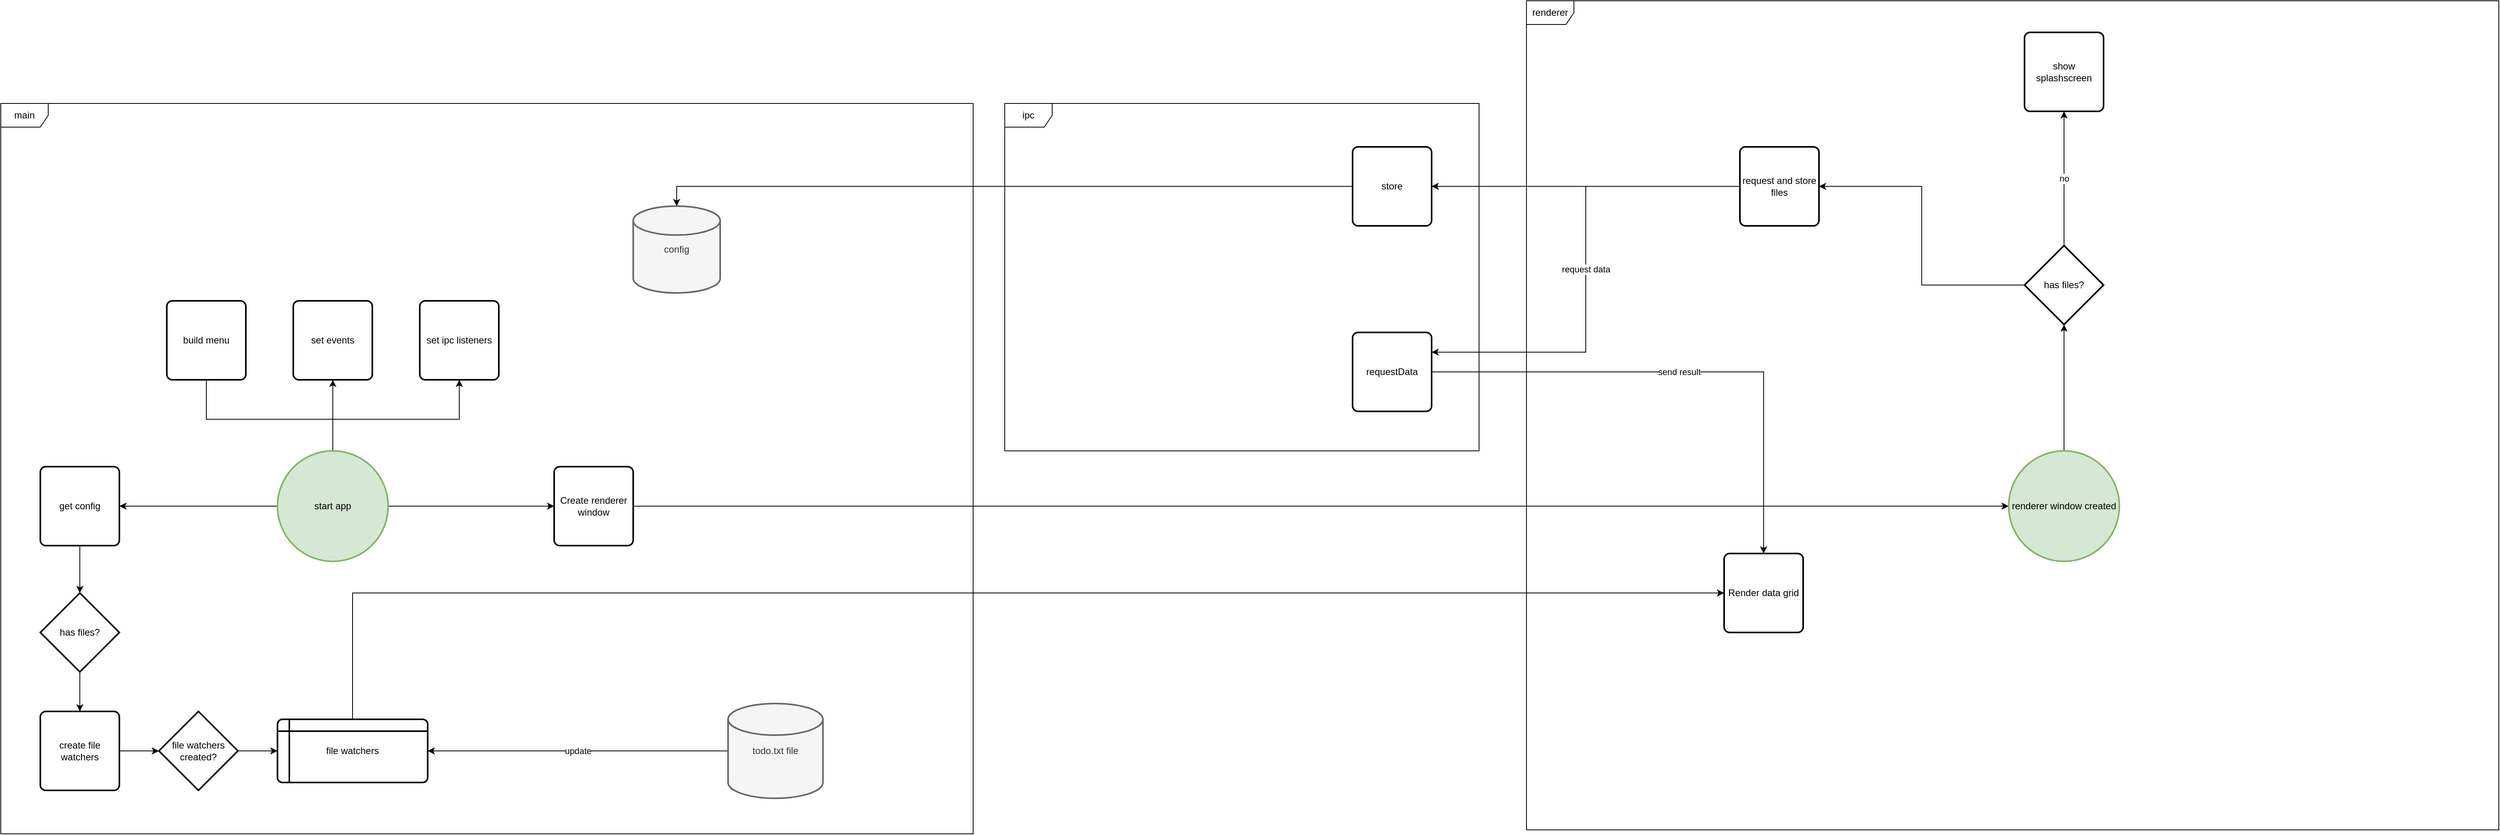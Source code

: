 <mxfile version="21.6.5" type="device">
  <diagram id="C5RBs43oDa-KdzZeNtuy" name="Page-1">
    <mxGraphModel dx="2388" dy="2678" grid="1" gridSize="10" guides="1" tooltips="1" connect="1" arrows="1" fold="1" page="1" pageScale="1" pageWidth="1920" pageHeight="1200" math="0" shadow="0">
      <root>
        <mxCell id="WIyWlLk6GJQsqaUBKTNV-0" />
        <mxCell id="WIyWlLk6GJQsqaUBKTNV-1" parent="WIyWlLk6GJQsqaUBKTNV-0" />
        <mxCell id="hagkJTtsWjJV-48GKheM-72" value="main" style="shape=umlFrame;whiteSpace=wrap;html=1;pointerEvents=0;" parent="WIyWlLk6GJQsqaUBKTNV-1" vertex="1">
          <mxGeometry x="70" y="-1000" width="1230" height="925" as="geometry" />
        </mxCell>
        <mxCell id="hagkJTtsWjJV-48GKheM-73" value="renderer" style="shape=umlFrame;whiteSpace=wrap;html=1;pointerEvents=0;" parent="WIyWlLk6GJQsqaUBKTNV-1" vertex="1">
          <mxGeometry x="2000" y="-1130" width="1230" height="1050" as="geometry" />
        </mxCell>
        <mxCell id="hagkJTtsWjJV-48GKheM-78" style="edgeStyle=orthogonalEdgeStyle;rounded=0;orthogonalLoop=1;jettySize=auto;html=1;exitX=0;exitY=0.5;exitDx=0;exitDy=0;exitPerimeter=0;" parent="WIyWlLk6GJQsqaUBKTNV-1" source="hagkJTtsWjJV-48GKheM-74" target="hagkJTtsWjJV-48GKheM-75" edge="1">
          <mxGeometry relative="1" as="geometry" />
        </mxCell>
        <mxCell id="hagkJTtsWjJV-48GKheM-80" style="edgeStyle=orthogonalEdgeStyle;rounded=0;orthogonalLoop=1;jettySize=auto;html=1;exitX=1;exitY=0.5;exitDx=0;exitDy=0;exitPerimeter=0;" parent="WIyWlLk6GJQsqaUBKTNV-1" source="hagkJTtsWjJV-48GKheM-74" target="hagkJTtsWjJV-48GKheM-79" edge="1">
          <mxGeometry relative="1" as="geometry" />
        </mxCell>
        <mxCell id="hagkJTtsWjJV-48GKheM-90" style="edgeStyle=orthogonalEdgeStyle;rounded=0;orthogonalLoop=1;jettySize=auto;html=1;entryX=0.5;entryY=1;entryDx=0;entryDy=0;" parent="WIyWlLk6GJQsqaUBKTNV-1" source="hagkJTtsWjJV-48GKheM-74" target="hagkJTtsWjJV-48GKheM-89" edge="1">
          <mxGeometry relative="1" as="geometry" />
        </mxCell>
        <mxCell id="7ify3Fju41CJI7I6Dg4X-1" style="edgeStyle=orthogonalEdgeStyle;rounded=0;orthogonalLoop=1;jettySize=auto;html=1;entryX=0.5;entryY=1;entryDx=0;entryDy=0;" edge="1" parent="WIyWlLk6GJQsqaUBKTNV-1">
          <mxGeometry relative="1" as="geometry">
            <mxPoint x="490" y="-600" as="sourcePoint" />
            <mxPoint x="330" y="-690" as="targetPoint" />
            <Array as="points">
              <mxPoint x="330" y="-600" />
            </Array>
          </mxGeometry>
        </mxCell>
        <mxCell id="7ify3Fju41CJI7I6Dg4X-2" style="edgeStyle=orthogonalEdgeStyle;rounded=0;orthogonalLoop=1;jettySize=auto;html=1;entryX=0.5;entryY=1;entryDx=0;entryDy=0;exitX=0.5;exitY=0;exitDx=0;exitDy=0;exitPerimeter=0;" edge="1" parent="WIyWlLk6GJQsqaUBKTNV-1" source="hagkJTtsWjJV-48GKheM-74" target="hagkJTtsWjJV-48GKheM-91">
          <mxGeometry relative="1" as="geometry">
            <Array as="points">
              <mxPoint x="490" y="-600" />
              <mxPoint x="650" y="-600" />
            </Array>
          </mxGeometry>
        </mxCell>
        <mxCell id="hagkJTtsWjJV-48GKheM-74" value="start app" style="strokeWidth=2;html=1;shape=mxgraph.flowchart.start_1;whiteSpace=wrap;fillColor=#d5e8d4;strokeColor=#82b366;" parent="WIyWlLk6GJQsqaUBKTNV-1" vertex="1">
          <mxGeometry x="420" y="-560" width="140" height="140" as="geometry" />
        </mxCell>
        <mxCell id="hagkJTtsWjJV-48GKheM-97" style="edgeStyle=orthogonalEdgeStyle;rounded=0;orthogonalLoop=1;jettySize=auto;html=1;exitX=0.5;exitY=1;exitDx=0;exitDy=0;entryX=0.5;entryY=0;entryDx=0;entryDy=0;entryPerimeter=0;" parent="WIyWlLk6GJQsqaUBKTNV-1" source="hagkJTtsWjJV-48GKheM-75" target="hagkJTtsWjJV-48GKheM-94" edge="1">
          <mxGeometry relative="1" as="geometry" />
        </mxCell>
        <mxCell id="hagkJTtsWjJV-48GKheM-75" value="get config" style="rounded=1;whiteSpace=wrap;html=1;absoluteArcSize=1;arcSize=14;strokeWidth=2;" parent="WIyWlLk6GJQsqaUBKTNV-1" vertex="1">
          <mxGeometry x="120" y="-540" width="100" height="100" as="geometry" />
        </mxCell>
        <mxCell id="hagkJTtsWjJV-48GKheM-88" style="edgeStyle=orthogonalEdgeStyle;rounded=0;orthogonalLoop=1;jettySize=auto;html=1;entryX=0;entryY=0.5;entryDx=0;entryDy=0;entryPerimeter=0;" parent="WIyWlLk6GJQsqaUBKTNV-1" source="hagkJTtsWjJV-48GKheM-79" target="hagkJTtsWjJV-48GKheM-115" edge="1">
          <mxGeometry relative="1" as="geometry">
            <mxPoint x="2590" y="-579.923" as="targetPoint" />
            <Array as="points" />
          </mxGeometry>
        </mxCell>
        <mxCell id="hagkJTtsWjJV-48GKheM-79" value="Create renderer window" style="rounded=1;whiteSpace=wrap;html=1;absoluteArcSize=1;arcSize=14;strokeWidth=2;" parent="WIyWlLk6GJQsqaUBKTNV-1" vertex="1">
          <mxGeometry x="770" y="-540" width="100" height="100" as="geometry" />
        </mxCell>
        <mxCell id="hagkJTtsWjJV-48GKheM-89" value="set events" style="rounded=1;whiteSpace=wrap;html=1;absoluteArcSize=1;arcSize=14;strokeWidth=2;" parent="WIyWlLk6GJQsqaUBKTNV-1" vertex="1">
          <mxGeometry x="440" y="-750" width="100" height="100" as="geometry" />
        </mxCell>
        <mxCell id="hagkJTtsWjJV-48GKheM-91" value="set ipc listeners" style="rounded=1;whiteSpace=wrap;html=1;absoluteArcSize=1;arcSize=14;strokeWidth=2;" parent="WIyWlLk6GJQsqaUBKTNV-1" vertex="1">
          <mxGeometry x="600" y="-750" width="100" height="100" as="geometry" />
        </mxCell>
        <mxCell id="hagkJTtsWjJV-48GKheM-99" style="edgeStyle=orthogonalEdgeStyle;rounded=0;orthogonalLoop=1;jettySize=auto;html=1;exitX=0.5;exitY=1;exitDx=0;exitDy=0;exitPerimeter=0;entryX=0.5;entryY=0;entryDx=0;entryDy=0;" parent="WIyWlLk6GJQsqaUBKTNV-1" source="hagkJTtsWjJV-48GKheM-94" target="hagkJTtsWjJV-48GKheM-98" edge="1">
          <mxGeometry relative="1" as="geometry" />
        </mxCell>
        <mxCell id="hagkJTtsWjJV-48GKheM-94" value="has files?" style="strokeWidth=2;html=1;shape=mxgraph.flowchart.decision;whiteSpace=wrap;" parent="WIyWlLk6GJQsqaUBKTNV-1" vertex="1">
          <mxGeometry x="120" y="-380" width="100" height="100" as="geometry" />
        </mxCell>
        <mxCell id="hagkJTtsWjJV-48GKheM-108" style="edgeStyle=orthogonalEdgeStyle;rounded=0;orthogonalLoop=1;jettySize=auto;html=1;exitX=1;exitY=0.5;exitDx=0;exitDy=0;entryX=0;entryY=0.5;entryDx=0;entryDy=0;entryPerimeter=0;" parent="WIyWlLk6GJQsqaUBKTNV-1" source="hagkJTtsWjJV-48GKheM-98" target="hagkJTtsWjJV-48GKheM-107" edge="1">
          <mxGeometry relative="1" as="geometry" />
        </mxCell>
        <mxCell id="hagkJTtsWjJV-48GKheM-98" value="create file watchers" style="rounded=1;whiteSpace=wrap;html=1;absoluteArcSize=1;arcSize=14;strokeWidth=2;" parent="WIyWlLk6GJQsqaUBKTNV-1" vertex="1">
          <mxGeometry x="120" y="-230" width="100" height="100" as="geometry" />
        </mxCell>
        <mxCell id="hagkJTtsWjJV-48GKheM-105" value="update" style="edgeStyle=orthogonalEdgeStyle;rounded=0;orthogonalLoop=1;jettySize=auto;html=1;exitX=0;exitY=0.5;exitDx=0;exitDy=0;exitPerimeter=0;entryX=1;entryY=0.5;entryDx=0;entryDy=0;" parent="WIyWlLk6GJQsqaUBKTNV-1" source="hagkJTtsWjJV-48GKheM-103" target="hagkJTtsWjJV-48GKheM-106" edge="1">
          <mxGeometry relative="1" as="geometry">
            <mxPoint x="870" y="-180" as="targetPoint" />
          </mxGeometry>
        </mxCell>
        <mxCell id="hagkJTtsWjJV-48GKheM-103" value="todo.txt file" style="strokeWidth=2;html=1;shape=mxgraph.flowchart.database;whiteSpace=wrap;fillColor=#f5f5f5;fontColor=#333333;strokeColor=#666666;" parent="WIyWlLk6GJQsqaUBKTNV-1" vertex="1">
          <mxGeometry x="990" y="-240" width="120" height="120" as="geometry" />
        </mxCell>
        <mxCell id="hagkJTtsWjJV-48GKheM-113" style="edgeStyle=orthogonalEdgeStyle;rounded=0;orthogonalLoop=1;jettySize=auto;html=1;exitX=0.5;exitY=0;exitDx=0;exitDy=0;entryX=0;entryY=0.5;entryDx=0;entryDy=0;" parent="WIyWlLk6GJQsqaUBKTNV-1" source="hagkJTtsWjJV-48GKheM-106" target="hagkJTtsWjJV-48GKheM-112" edge="1">
          <mxGeometry relative="1" as="geometry" />
        </mxCell>
        <mxCell id="hagkJTtsWjJV-48GKheM-106" value="file watchers&lt;br&gt;" style="shape=internalStorage;whiteSpace=wrap;html=1;dx=15;dy=15;rounded=1;arcSize=8;strokeWidth=2;" parent="WIyWlLk6GJQsqaUBKTNV-1" vertex="1">
          <mxGeometry x="420" y="-220" width="190" height="80" as="geometry" />
        </mxCell>
        <mxCell id="hagkJTtsWjJV-48GKheM-109" style="edgeStyle=orthogonalEdgeStyle;rounded=0;orthogonalLoop=1;jettySize=auto;html=1;entryX=0;entryY=0.5;entryDx=0;entryDy=0;" parent="WIyWlLk6GJQsqaUBKTNV-1" source="hagkJTtsWjJV-48GKheM-107" target="hagkJTtsWjJV-48GKheM-106" edge="1">
          <mxGeometry relative="1" as="geometry" />
        </mxCell>
        <mxCell id="hagkJTtsWjJV-48GKheM-107" value="file watchers created?" style="strokeWidth=2;html=1;shape=mxgraph.flowchart.decision;whiteSpace=wrap;" parent="WIyWlLk6GJQsqaUBKTNV-1" vertex="1">
          <mxGeometry x="270" y="-230" width="100" height="100" as="geometry" />
        </mxCell>
        <mxCell id="hagkJTtsWjJV-48GKheM-112" value="Render data grid" style="rounded=1;whiteSpace=wrap;html=1;absoluteArcSize=1;arcSize=14;strokeWidth=2;" parent="WIyWlLk6GJQsqaUBKTNV-1" vertex="1">
          <mxGeometry x="2250" y="-430" width="100" height="100" as="geometry" />
        </mxCell>
        <mxCell id="7ify3Fju41CJI7I6Dg4X-6" style="edgeStyle=orthogonalEdgeStyle;rounded=0;orthogonalLoop=1;jettySize=auto;html=1;entryX=0.5;entryY=1;entryDx=0;entryDy=0;entryPerimeter=0;" edge="1" parent="WIyWlLk6GJQsqaUBKTNV-1" source="hagkJTtsWjJV-48GKheM-115" target="7ify3Fju41CJI7I6Dg4X-5">
          <mxGeometry relative="1" as="geometry" />
        </mxCell>
        <mxCell id="hagkJTtsWjJV-48GKheM-115" value="renderer window created" style="strokeWidth=2;html=1;shape=mxgraph.flowchart.start_1;whiteSpace=wrap;fillColor=#d5e8d4;strokeColor=#82b366;" parent="WIyWlLk6GJQsqaUBKTNV-1" vertex="1">
          <mxGeometry x="2610" y="-560" width="140" height="140" as="geometry" />
        </mxCell>
        <mxCell id="7ify3Fju41CJI7I6Dg4X-0" value="build menu" style="rounded=1;whiteSpace=wrap;html=1;absoluteArcSize=1;arcSize=14;strokeWidth=2;" vertex="1" parent="WIyWlLk6GJQsqaUBKTNV-1">
          <mxGeometry x="280" y="-750" width="100" height="100" as="geometry" />
        </mxCell>
        <mxCell id="7ify3Fju41CJI7I6Dg4X-4" value="config" style="strokeWidth=2;html=1;shape=mxgraph.flowchart.database;whiteSpace=wrap;fillColor=#f5f5f5;fontColor=#333333;strokeColor=#666666;" vertex="1" parent="WIyWlLk6GJQsqaUBKTNV-1">
          <mxGeometry x="870" y="-870" width="110" height="110" as="geometry" />
        </mxCell>
        <mxCell id="7ify3Fju41CJI7I6Dg4X-10" value="no" style="edgeStyle=orthogonalEdgeStyle;rounded=0;orthogonalLoop=1;jettySize=auto;html=1;entryX=0.5;entryY=1;entryDx=0;entryDy=0;" edge="1" parent="WIyWlLk6GJQsqaUBKTNV-1" source="7ify3Fju41CJI7I6Dg4X-5" target="7ify3Fju41CJI7I6Dg4X-9">
          <mxGeometry relative="1" as="geometry" />
        </mxCell>
        <mxCell id="7ify3Fju41CJI7I6Dg4X-24" style="edgeStyle=orthogonalEdgeStyle;rounded=0;orthogonalLoop=1;jettySize=auto;html=1;entryX=1;entryY=0.5;entryDx=0;entryDy=0;" edge="1" parent="WIyWlLk6GJQsqaUBKTNV-1" source="7ify3Fju41CJI7I6Dg4X-5" target="7ify3Fju41CJI7I6Dg4X-23">
          <mxGeometry relative="1" as="geometry" />
        </mxCell>
        <mxCell id="7ify3Fju41CJI7I6Dg4X-5" value="has files?" style="strokeWidth=2;html=1;shape=mxgraph.flowchart.decision;whiteSpace=wrap;" vertex="1" parent="WIyWlLk6GJQsqaUBKTNV-1">
          <mxGeometry x="2630" y="-820" width="100" height="100" as="geometry" />
        </mxCell>
        <mxCell id="7ify3Fju41CJI7I6Dg4X-9" value="show splashscreen" style="rounded=1;whiteSpace=wrap;html=1;absoluteArcSize=1;arcSize=14;strokeWidth=2;" vertex="1" parent="WIyWlLk6GJQsqaUBKTNV-1">
          <mxGeometry x="2630" y="-1090" width="100" height="100" as="geometry" />
        </mxCell>
        <mxCell id="7ify3Fju41CJI7I6Dg4X-12" value="ipc" style="shape=umlFrame;whiteSpace=wrap;html=1;pointerEvents=0;" vertex="1" parent="WIyWlLk6GJQsqaUBKTNV-1">
          <mxGeometry x="1340" y="-1000" width="600" height="440" as="geometry" />
        </mxCell>
        <mxCell id="7ify3Fju41CJI7I6Dg4X-16" value="send result" style="edgeStyle=orthogonalEdgeStyle;rounded=0;orthogonalLoop=1;jettySize=auto;html=1;exitX=1;exitY=0.25;exitDx=0;exitDy=0;entryX=0.5;entryY=0;entryDx=0;entryDy=0;" edge="1" parent="WIyWlLk6GJQsqaUBKTNV-1" source="7ify3Fju41CJI7I6Dg4X-13" target="hagkJTtsWjJV-48GKheM-112">
          <mxGeometry relative="1" as="geometry">
            <Array as="points">
              <mxPoint x="1880" y="-660" />
              <mxPoint x="2300" y="-660" />
            </Array>
          </mxGeometry>
        </mxCell>
        <mxCell id="7ify3Fju41CJI7I6Dg4X-13" value="requestData" style="rounded=1;whiteSpace=wrap;html=1;absoluteArcSize=1;arcSize=14;strokeWidth=2;" vertex="1" parent="WIyWlLk6GJQsqaUBKTNV-1">
          <mxGeometry x="1780" y="-710" width="100" height="100" as="geometry" />
        </mxCell>
        <mxCell id="7ify3Fju41CJI7I6Dg4X-21" style="edgeStyle=orthogonalEdgeStyle;rounded=0;orthogonalLoop=1;jettySize=auto;html=1;entryX=0.5;entryY=0;entryDx=0;entryDy=0;entryPerimeter=0;" edge="1" parent="WIyWlLk6GJQsqaUBKTNV-1" source="7ify3Fju41CJI7I6Dg4X-18" target="7ify3Fju41CJI7I6Dg4X-4">
          <mxGeometry relative="1" as="geometry" />
        </mxCell>
        <mxCell id="7ify3Fju41CJI7I6Dg4X-18" value="store" style="rounded=1;whiteSpace=wrap;html=1;absoluteArcSize=1;arcSize=14;strokeWidth=2;" vertex="1" parent="WIyWlLk6GJQsqaUBKTNV-1">
          <mxGeometry x="1780" y="-945" width="100" height="100" as="geometry" />
        </mxCell>
        <mxCell id="7ify3Fju41CJI7I6Dg4X-25" style="edgeStyle=orthogonalEdgeStyle;rounded=0;orthogonalLoop=1;jettySize=auto;html=1;entryX=1;entryY=0.5;entryDx=0;entryDy=0;" edge="1" parent="WIyWlLk6GJQsqaUBKTNV-1" source="7ify3Fju41CJI7I6Dg4X-23" target="7ify3Fju41CJI7I6Dg4X-18">
          <mxGeometry relative="1" as="geometry" />
        </mxCell>
        <mxCell id="7ify3Fju41CJI7I6Dg4X-26" value="request data" style="edgeStyle=orthogonalEdgeStyle;rounded=0;orthogonalLoop=1;jettySize=auto;html=1;entryX=1;entryY=0.25;entryDx=0;entryDy=0;" edge="1" parent="WIyWlLk6GJQsqaUBKTNV-1" source="7ify3Fju41CJI7I6Dg4X-23" target="7ify3Fju41CJI7I6Dg4X-13">
          <mxGeometry relative="1" as="geometry" />
        </mxCell>
        <mxCell id="7ify3Fju41CJI7I6Dg4X-23" value="request and store files" style="rounded=1;whiteSpace=wrap;html=1;absoluteArcSize=1;arcSize=14;strokeWidth=2;" vertex="1" parent="WIyWlLk6GJQsqaUBKTNV-1">
          <mxGeometry x="2270" y="-945" width="100" height="100" as="geometry" />
        </mxCell>
      </root>
    </mxGraphModel>
  </diagram>
</mxfile>
